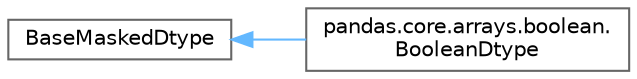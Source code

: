 digraph "Graphical Class Hierarchy"
{
 // LATEX_PDF_SIZE
  bgcolor="transparent";
  edge [fontname=Helvetica,fontsize=10,labelfontname=Helvetica,labelfontsize=10];
  node [fontname=Helvetica,fontsize=10,shape=box,height=0.2,width=0.4];
  rankdir="LR";
  Node0 [id="Node000000",label="BaseMaskedDtype",height=0.2,width=0.4,color="grey40", fillcolor="white", style="filled",URL="$d5/dab/classBaseMaskedDtype.html",tooltip=" "];
  Node0 -> Node1 [id="edge3288_Node000000_Node000001",dir="back",color="steelblue1",style="solid",tooltip=" "];
  Node1 [id="Node000001",label="pandas.core.arrays.boolean.\lBooleanDtype",height=0.2,width=0.4,color="grey40", fillcolor="white", style="filled",URL="$d2/d63/classpandas_1_1core_1_1arrays_1_1boolean_1_1BooleanDtype.html",tooltip=" "];
}
